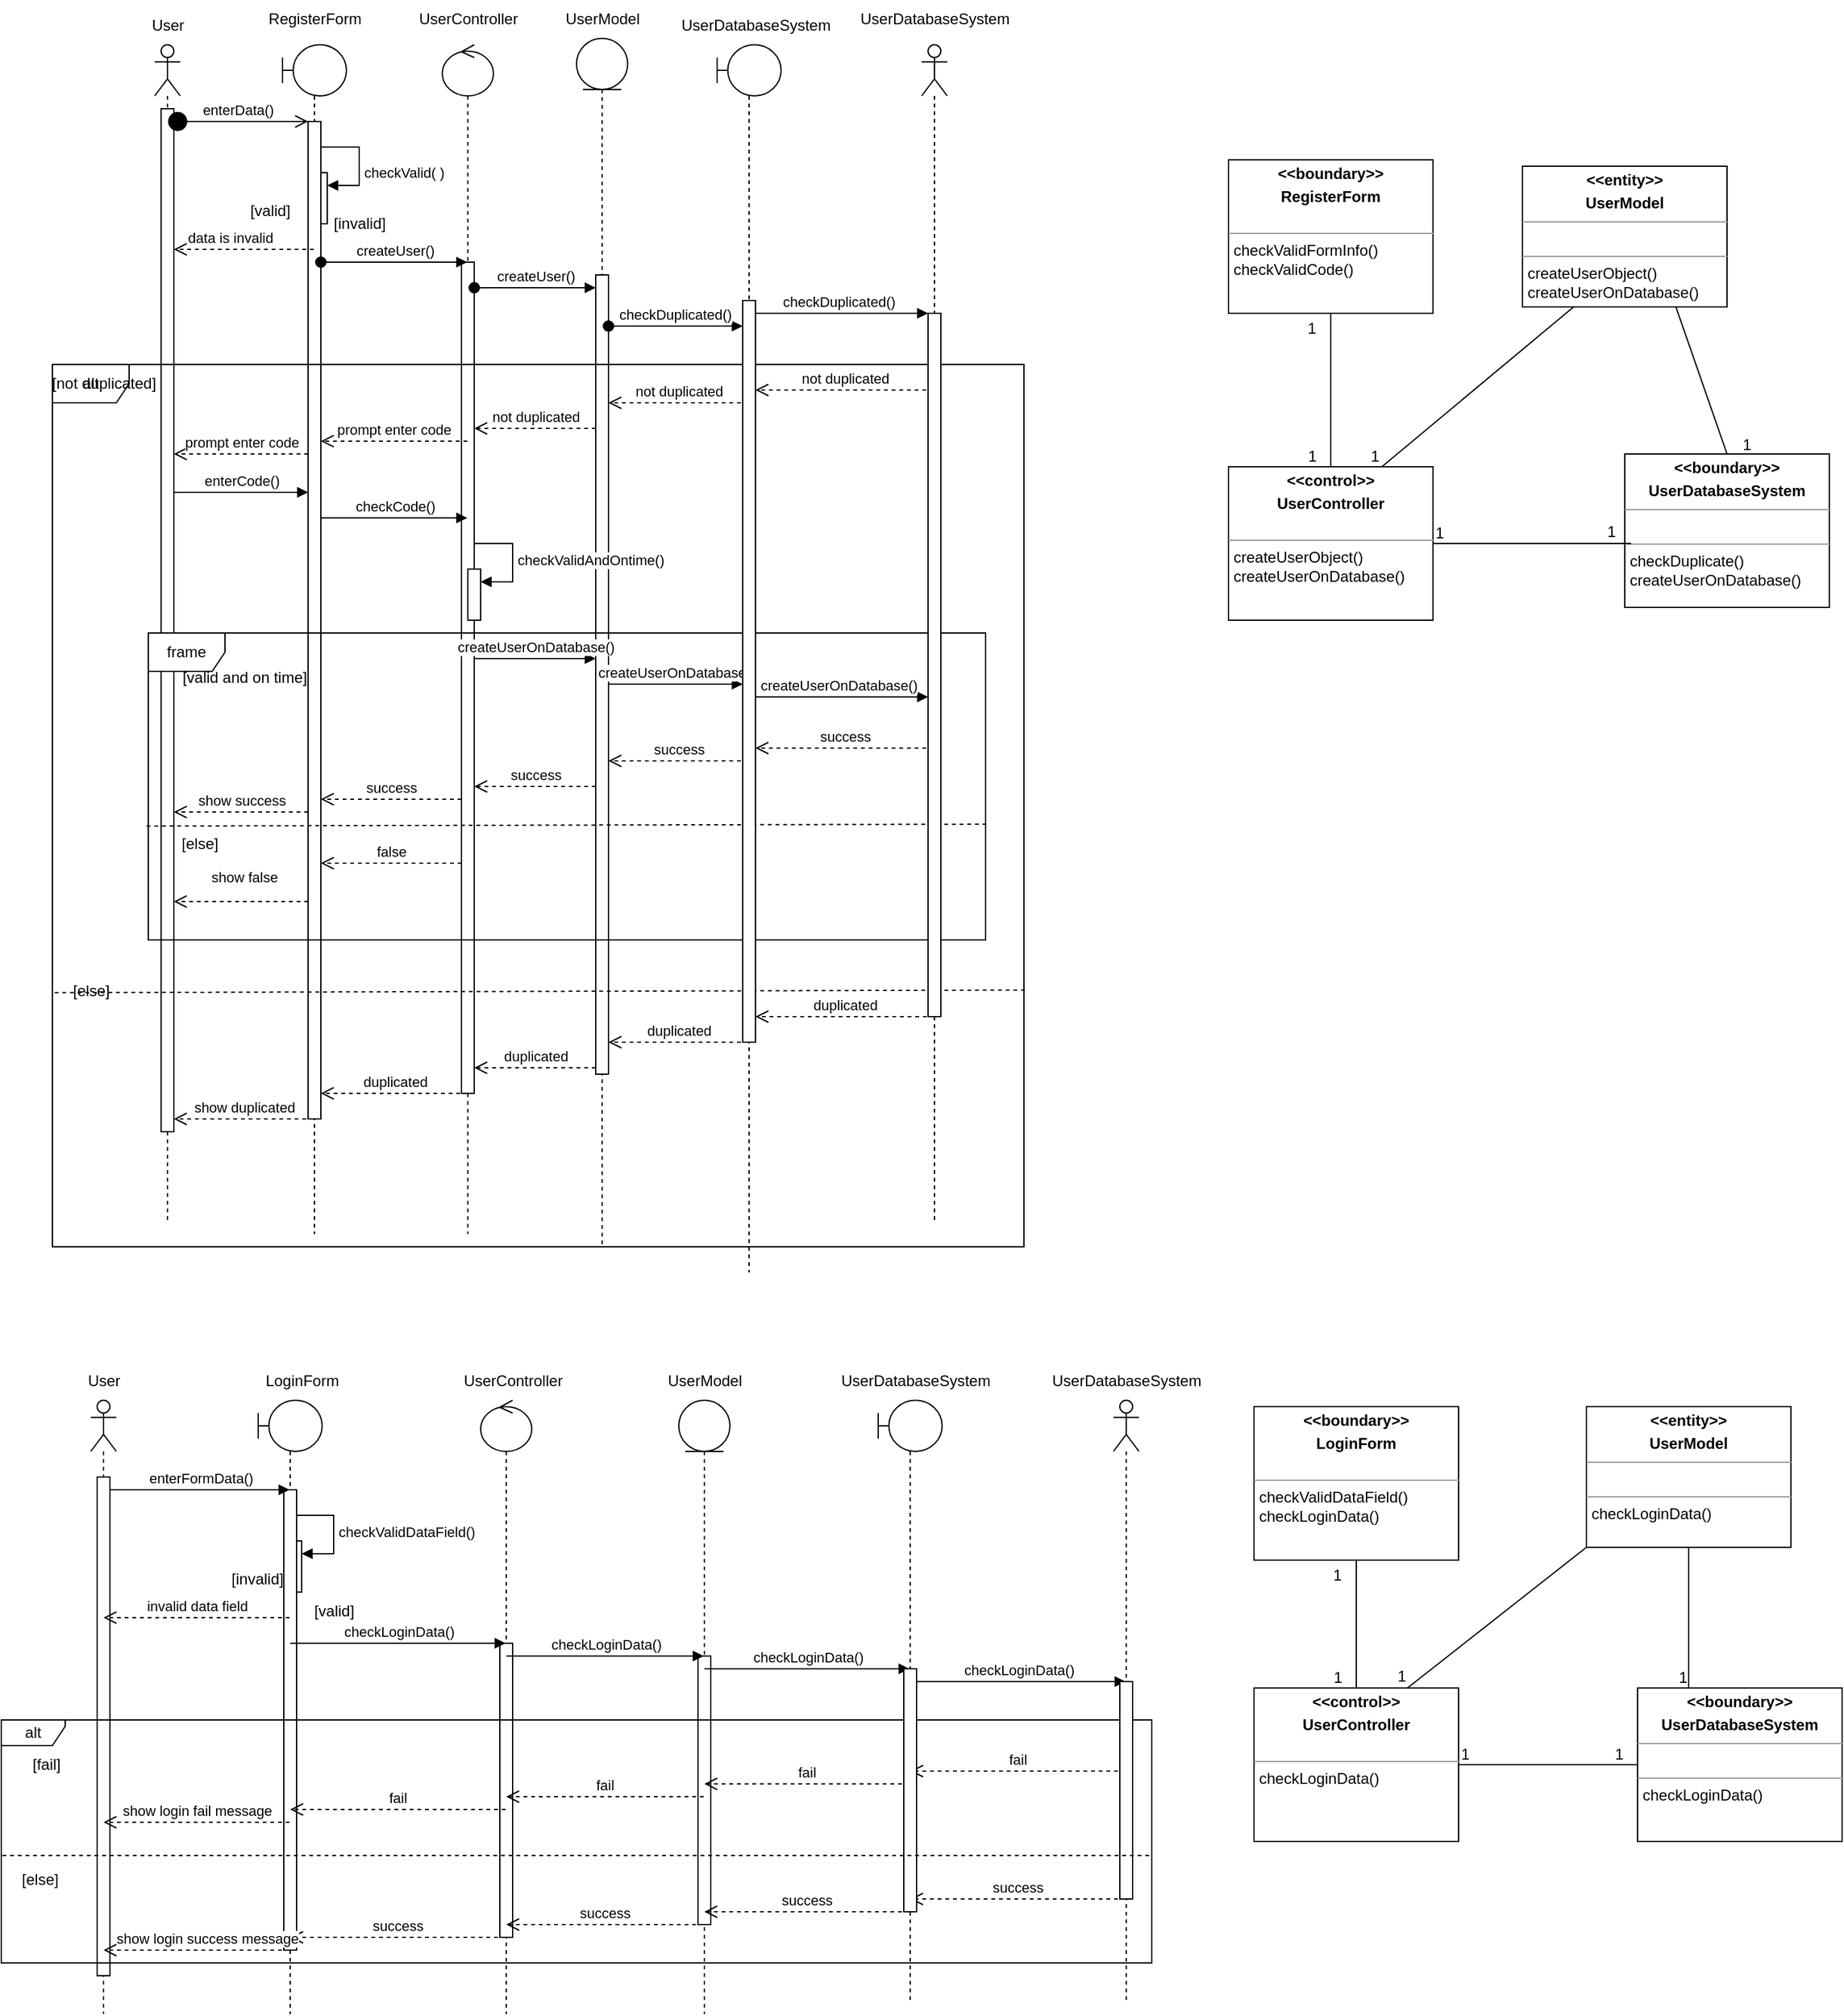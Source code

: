 <mxfile version="21.1.1" type="github">
  <diagram name="Page-1" id="2YBvvXClWsGukQMizWep">
    <mxGraphModel dx="1235" dy="636" grid="1" gridSize="10" guides="1" tooltips="1" connect="1" arrows="1" fold="1" page="1" pageScale="1" pageWidth="850" pageHeight="1100" math="0" shadow="0">
      <root>
        <mxCell id="0" />
        <mxCell id="1" parent="0" />
        <mxCell id="-a56L6tfpd2N05V4drKP-2" value="" style="shape=umlLifeline;perimeter=lifelinePerimeter;whiteSpace=wrap;html=1;container=1;dropTarget=0;collapsible=0;recursiveResize=0;outlineConnect=0;portConstraint=eastwest;newEdgeStyle={&quot;edgeStyle&quot;:&quot;elbowEdgeStyle&quot;,&quot;elbow&quot;:&quot;vertical&quot;,&quot;curved&quot;:0,&quot;rounded&quot;:0};participant=umlBoundary;size=40;direction=east;" vertex="1" parent="1">
          <mxGeometry x="260" y="100" width="50" height="930" as="geometry" />
        </mxCell>
        <mxCell id="-a56L6tfpd2N05V4drKP-20" value="" style="html=1;points=[];perimeter=orthogonalPerimeter;outlineConnect=0;targetShapes=umlLifeline;portConstraint=eastwest;newEdgeStyle={&quot;edgeStyle&quot;:&quot;elbowEdgeStyle&quot;,&quot;elbow&quot;:&quot;vertical&quot;,&quot;curved&quot;:0,&quot;rounded&quot;:0};" vertex="1" parent="-a56L6tfpd2N05V4drKP-2">
          <mxGeometry x="25" y="100" width="10" height="40" as="geometry" />
        </mxCell>
        <mxCell id="-a56L6tfpd2N05V4drKP-21" value="checkValid( )" style="html=1;align=left;spacingLeft=2;endArrow=block;rounded=0;edgeStyle=orthogonalEdgeStyle;curved=0;rounded=0;" edge="1" target="-a56L6tfpd2N05V4drKP-20" parent="-a56L6tfpd2N05V4drKP-2">
          <mxGeometry x="0.177" relative="1" as="geometry">
            <mxPoint x="30" y="80" as="sourcePoint" />
            <Array as="points">
              <mxPoint x="60" y="110" />
            </Array>
            <mxPoint as="offset" />
          </mxGeometry>
        </mxCell>
        <mxCell id="-a56L6tfpd2N05V4drKP-93" value="" style="html=1;points=[];perimeter=orthogonalPerimeter;outlineConnect=0;targetShapes=umlLifeline;portConstraint=eastwest;newEdgeStyle={&quot;edgeStyle&quot;:&quot;elbowEdgeStyle&quot;,&quot;elbow&quot;:&quot;vertical&quot;,&quot;curved&quot;:0,&quot;rounded&quot;:0};" vertex="1" parent="-a56L6tfpd2N05V4drKP-2">
          <mxGeometry x="20" y="60" width="10" height="780" as="geometry" />
        </mxCell>
        <mxCell id="-a56L6tfpd2N05V4drKP-3" value="" style="shape=umlLifeline;perimeter=lifelinePerimeter;whiteSpace=wrap;html=1;container=1;dropTarget=0;collapsible=0;recursiveResize=0;outlineConnect=0;portConstraint=eastwest;newEdgeStyle={&quot;edgeStyle&quot;:&quot;elbowEdgeStyle&quot;,&quot;elbow&quot;:&quot;vertical&quot;,&quot;curved&quot;:0,&quot;rounded&quot;:0};participant=umlControl;" vertex="1" parent="1">
          <mxGeometry x="385" y="100" width="40" height="930" as="geometry" />
        </mxCell>
        <mxCell id="-a56L6tfpd2N05V4drKP-94" value="" style="html=1;points=[];perimeter=orthogonalPerimeter;outlineConnect=0;targetShapes=umlLifeline;portConstraint=eastwest;newEdgeStyle={&quot;edgeStyle&quot;:&quot;elbowEdgeStyle&quot;,&quot;elbow&quot;:&quot;vertical&quot;,&quot;curved&quot;:0,&quot;rounded&quot;:0};" vertex="1" parent="-a56L6tfpd2N05V4drKP-3">
          <mxGeometry x="15" y="170" width="10" height="650" as="geometry" />
        </mxCell>
        <mxCell id="-a56L6tfpd2N05V4drKP-4" value="" style="shape=umlLifeline;perimeter=lifelinePerimeter;whiteSpace=wrap;html=1;container=1;dropTarget=0;collapsible=0;recursiveResize=0;outlineConnect=0;portConstraint=eastwest;newEdgeStyle={&quot;edgeStyle&quot;:&quot;elbowEdgeStyle&quot;,&quot;elbow&quot;:&quot;vertical&quot;,&quot;curved&quot;:0,&quot;rounded&quot;:0};participant=umlEntity;" vertex="1" parent="1">
          <mxGeometry x="490" y="95" width="40" height="945" as="geometry" />
        </mxCell>
        <mxCell id="-a56L6tfpd2N05V4drKP-96" value="" style="html=1;points=[];perimeter=orthogonalPerimeter;outlineConnect=0;targetShapes=umlLifeline;portConstraint=eastwest;newEdgeStyle={&quot;edgeStyle&quot;:&quot;elbowEdgeStyle&quot;,&quot;elbow&quot;:&quot;vertical&quot;,&quot;curved&quot;:0,&quot;rounded&quot;:0};" vertex="1" parent="-a56L6tfpd2N05V4drKP-4">
          <mxGeometry x="15" y="185" width="10" height="625" as="geometry" />
        </mxCell>
        <mxCell id="-a56L6tfpd2N05V4drKP-5" value="" style="shape=umlLifeline;perimeter=lifelinePerimeter;whiteSpace=wrap;html=1;container=1;dropTarget=0;collapsible=0;recursiveResize=0;outlineConnect=0;portConstraint=eastwest;newEdgeStyle={&quot;edgeStyle&quot;:&quot;elbowEdgeStyle&quot;,&quot;elbow&quot;:&quot;vertical&quot;,&quot;curved&quot;:0,&quot;rounded&quot;:0};participant=umlBoundary;" vertex="1" parent="1">
          <mxGeometry x="600" y="100" width="50" height="960" as="geometry" />
        </mxCell>
        <mxCell id="-a56L6tfpd2N05V4drKP-6" value="" style="shape=umlLifeline;perimeter=lifelinePerimeter;whiteSpace=wrap;html=1;container=1;dropTarget=0;collapsible=0;recursiveResize=0;outlineConnect=0;portConstraint=eastwest;newEdgeStyle={&quot;edgeStyle&quot;:&quot;elbowEdgeStyle&quot;,&quot;elbow&quot;:&quot;vertical&quot;,&quot;curved&quot;:0,&quot;rounded&quot;:0};participant=umlActor;" vertex="1" parent="1">
          <mxGeometry x="760" y="100" width="20" height="920" as="geometry" />
        </mxCell>
        <mxCell id="-a56L6tfpd2N05V4drKP-8" value="" style="shape=umlLifeline;perimeter=lifelinePerimeter;whiteSpace=wrap;html=1;container=1;dropTarget=0;collapsible=0;recursiveResize=0;outlineConnect=0;portConstraint=eastwest;newEdgeStyle={&quot;edgeStyle&quot;:&quot;elbowEdgeStyle&quot;,&quot;elbow&quot;:&quot;vertical&quot;,&quot;curved&quot;:0,&quot;rounded&quot;:0};participant=umlActor;" vertex="1" parent="1">
          <mxGeometry x="160" y="100" width="20" height="920" as="geometry" />
        </mxCell>
        <mxCell id="-a56L6tfpd2N05V4drKP-91" value="" style="html=1;points=[];perimeter=orthogonalPerimeter;outlineConnect=0;targetShapes=umlLifeline;portConstraint=eastwest;newEdgeStyle={&quot;edgeStyle&quot;:&quot;elbowEdgeStyle&quot;,&quot;elbow&quot;:&quot;vertical&quot;,&quot;curved&quot;:0,&quot;rounded&quot;:0};" vertex="1" parent="-a56L6tfpd2N05V4drKP-8">
          <mxGeometry x="5" y="50" width="10" height="800" as="geometry" />
        </mxCell>
        <mxCell id="-a56L6tfpd2N05V4drKP-10" value="User" style="text;html=1;align=center;verticalAlign=middle;resizable=0;points=[];autosize=1;strokeColor=none;fillColor=none;" vertex="1" parent="1">
          <mxGeometry x="145" y="70" width="50" height="30" as="geometry" />
        </mxCell>
        <mxCell id="-a56L6tfpd2N05V4drKP-11" value="RegisterForm" style="text;html=1;align=center;verticalAlign=middle;resizable=0;points=[];autosize=1;strokeColor=none;fillColor=none;" vertex="1" parent="1">
          <mxGeometry x="235" y="65" width="100" height="30" as="geometry" />
        </mxCell>
        <mxCell id="-a56L6tfpd2N05V4drKP-12" value="UserController" style="text;html=1;align=center;verticalAlign=middle;resizable=0;points=[];autosize=1;strokeColor=none;fillColor=none;" vertex="1" parent="1">
          <mxGeometry x="355" y="65" width="100" height="30" as="geometry" />
        </mxCell>
        <mxCell id="-a56L6tfpd2N05V4drKP-13" value="UserModel" style="text;html=1;align=center;verticalAlign=middle;resizable=0;points=[];autosize=1;strokeColor=none;fillColor=none;" vertex="1" parent="1">
          <mxGeometry x="470" y="65" width="80" height="30" as="geometry" />
        </mxCell>
        <mxCell id="-a56L6tfpd2N05V4drKP-14" value="UserDatabaseSystem" style="text;html=1;align=center;verticalAlign=middle;resizable=0;points=[];autosize=1;strokeColor=none;fillColor=none;" vertex="1" parent="1">
          <mxGeometry x="560" y="70" width="140" height="30" as="geometry" />
        </mxCell>
        <mxCell id="-a56L6tfpd2N05V4drKP-15" value="UserDatabaseSystem" style="text;html=1;align=center;verticalAlign=middle;resizable=0;points=[];autosize=1;strokeColor=none;fillColor=none;" vertex="1" parent="1">
          <mxGeometry x="700" y="65" width="140" height="30" as="geometry" />
        </mxCell>
        <mxCell id="-a56L6tfpd2N05V4drKP-22" value="data is invalid" style="html=1;verticalAlign=bottom;endArrow=open;dashed=1;endSize=8;edgeStyle=elbowEdgeStyle;elbow=vertical;curved=0;rounded=0;" edge="1" parent="1" source="-a56L6tfpd2N05V4drKP-2" target="-a56L6tfpd2N05V4drKP-91">
          <mxGeometry x="0.196" relative="1" as="geometry">
            <mxPoint x="270" y="260" as="sourcePoint" />
            <mxPoint x="170" y="260" as="targetPoint" />
            <Array as="points">
              <mxPoint x="240" y="260" />
              <mxPoint x="290" y="260" />
            </Array>
            <mxPoint as="offset" />
          </mxGeometry>
        </mxCell>
        <mxCell id="-a56L6tfpd2N05V4drKP-25" value="createUser()" style="html=1;verticalAlign=bottom;startArrow=oval;startFill=1;endArrow=block;startSize=8;edgeStyle=elbowEdgeStyle;elbow=vertical;curved=0;rounded=0;" edge="1" parent="1" target="-a56L6tfpd2N05V4drKP-3">
          <mxGeometry width="60" relative="1" as="geometry">
            <mxPoint x="290" y="270" as="sourcePoint" />
            <mxPoint x="350" y="270" as="targetPoint" />
          </mxGeometry>
        </mxCell>
        <mxCell id="-a56L6tfpd2N05V4drKP-27" value="checkDuplicated()" style="html=1;verticalAlign=bottom;startArrow=oval;startFill=1;endArrow=block;startSize=8;edgeStyle=elbowEdgeStyle;elbow=vertical;curved=0;rounded=0;" edge="1" parent="1" source="-a56L6tfpd2N05V4drKP-96" target="-a56L6tfpd2N05V4drKP-100">
          <mxGeometry x="-0.022" width="60" relative="1" as="geometry">
            <mxPoint x="420" y="290" as="sourcePoint" />
            <mxPoint x="520" y="290" as="targetPoint" />
            <Array as="points">
              <mxPoint x="580" y="320" />
              <mxPoint x="570" y="300" />
            </Array>
            <mxPoint as="offset" />
          </mxGeometry>
        </mxCell>
        <mxCell id="-a56L6tfpd2N05V4drKP-29" value="checkDuplicated()" style="html=1;verticalAlign=bottom;startArrow=oval;startFill=1;endArrow=block;startSize=8;edgeStyle=elbowEdgeStyle;elbow=vertical;curved=0;rounded=0;" edge="1" parent="1" source="-a56L6tfpd2N05V4drKP-5" target="-a56L6tfpd2N05V4drKP-101">
          <mxGeometry width="60" relative="1" as="geometry">
            <mxPoint x="520" y="310" as="sourcePoint" />
            <mxPoint x="635" y="310" as="targetPoint" />
            <Array as="points">
              <mxPoint x="670" y="310" />
            </Array>
          </mxGeometry>
        </mxCell>
        <mxCell id="-a56L6tfpd2N05V4drKP-30" value="alt" style="shape=umlFrame;whiteSpace=wrap;html=1;pointerEvents=0;" vertex="1" parent="1">
          <mxGeometry x="80" y="350" width="760" height="690" as="geometry" />
        </mxCell>
        <mxCell id="-a56L6tfpd2N05V4drKP-33" value="not duplicated" style="html=1;verticalAlign=bottom;endArrow=open;dashed=1;endSize=8;edgeStyle=elbowEdgeStyle;elbow=vertical;curved=0;rounded=0;" edge="1" parent="1" source="-a56L6tfpd2N05V4drKP-6" target="-a56L6tfpd2N05V4drKP-100">
          <mxGeometry relative="1" as="geometry">
            <mxPoint x="760" y="380" as="sourcePoint" />
            <mxPoint x="680" y="380" as="targetPoint" />
            <Array as="points">
              <mxPoint x="670" y="370" />
            </Array>
          </mxGeometry>
        </mxCell>
        <mxCell id="-a56L6tfpd2N05V4drKP-34" value="not duplicated" style="html=1;verticalAlign=bottom;endArrow=open;dashed=1;endSize=8;edgeStyle=elbowEdgeStyle;elbow=vertical;curved=0;rounded=0;" edge="1" parent="1" source="-a56L6tfpd2N05V4drKP-5" target="-a56L6tfpd2N05V4drKP-96">
          <mxGeometry relative="1" as="geometry">
            <mxPoint x="780" y="380" as="sourcePoint" />
            <mxPoint x="635" y="380" as="targetPoint" />
            <Array as="points">
              <mxPoint x="580" y="380" />
            </Array>
          </mxGeometry>
        </mxCell>
        <mxCell id="-a56L6tfpd2N05V4drKP-35" value="not duplicated" style="html=1;verticalAlign=bottom;endArrow=open;dashed=1;endSize=8;edgeStyle=elbowEdgeStyle;elbow=vertical;curved=0;rounded=0;" edge="1" parent="1" source="-a56L6tfpd2N05V4drKP-96" target="-a56L6tfpd2N05V4drKP-94">
          <mxGeometry relative="1" as="geometry">
            <mxPoint x="510" y="390" as="sourcePoint" />
            <mxPoint x="520" y="390" as="targetPoint" />
            <Array as="points">
              <mxPoint x="490" y="400" />
              <mxPoint x="510" y="390" />
            </Array>
          </mxGeometry>
        </mxCell>
        <mxCell id="-a56L6tfpd2N05V4drKP-41" value="prompt enter code" style="html=1;verticalAlign=bottom;endArrow=open;dashed=1;endSize=8;edgeStyle=elbowEdgeStyle;elbow=vertical;curved=0;rounded=0;" edge="1" parent="1" source="-a56L6tfpd2N05V4drKP-3" target="-a56L6tfpd2N05V4drKP-93">
          <mxGeometry relative="1" as="geometry">
            <mxPoint x="520" y="400" as="sourcePoint" />
            <mxPoint x="415" y="400" as="targetPoint" />
            <Array as="points">
              <mxPoint x="360" y="410" />
            </Array>
          </mxGeometry>
        </mxCell>
        <mxCell id="-a56L6tfpd2N05V4drKP-42" value="prompt enter code" style="html=1;verticalAlign=bottom;endArrow=open;dashed=1;endSize=8;edgeStyle=elbowEdgeStyle;elbow=vertical;curved=0;rounded=0;" edge="1" parent="1" source="-a56L6tfpd2N05V4drKP-93" target="-a56L6tfpd2N05V4drKP-91">
          <mxGeometry relative="1" as="geometry">
            <mxPoint x="270" y="420" as="sourcePoint" />
            <mxPoint x="170" y="420" as="targetPoint" />
            <Array as="points">
              <mxPoint x="230" y="420" />
              <mxPoint x="250" y="410" />
            </Array>
          </mxGeometry>
        </mxCell>
        <mxCell id="-a56L6tfpd2N05V4drKP-43" value="enterCode()" style="html=1;verticalAlign=bottom;endArrow=block;edgeStyle=elbowEdgeStyle;elbow=vertical;curved=0;rounded=0;" edge="1" parent="1" source="-a56L6tfpd2N05V4drKP-91" target="-a56L6tfpd2N05V4drKP-93">
          <mxGeometry width="80" relative="1" as="geometry">
            <mxPoint x="170" y="450" as="sourcePoint" />
            <mxPoint x="250" y="450" as="targetPoint" />
            <Array as="points">
              <mxPoint x="180" y="450" />
            </Array>
          </mxGeometry>
        </mxCell>
        <mxCell id="-a56L6tfpd2N05V4drKP-44" value="checkCode()" style="html=1;verticalAlign=bottom;endArrow=block;edgeStyle=elbowEdgeStyle;elbow=vertical;curved=0;rounded=0;" edge="1" parent="1" source="-a56L6tfpd2N05V4drKP-93" target="-a56L6tfpd2N05V4drKP-3">
          <mxGeometry width="80" relative="1" as="geometry">
            <mxPoint x="180" y="460" as="sourcePoint" />
            <mxPoint x="295" y="460" as="targetPoint" />
            <Array as="points">
              <mxPoint x="330" y="470" />
              <mxPoint x="290" y="470" />
              <mxPoint x="290" y="460" />
            </Array>
          </mxGeometry>
        </mxCell>
        <mxCell id="-a56L6tfpd2N05V4drKP-45" value="" style="html=1;points=[];perimeter=orthogonalPerimeter;outlineConnect=0;targetShapes=umlLifeline;portConstraint=eastwest;newEdgeStyle={&quot;edgeStyle&quot;:&quot;elbowEdgeStyle&quot;,&quot;elbow&quot;:&quot;vertical&quot;,&quot;curved&quot;:0,&quot;rounded&quot;:0};" vertex="1" parent="1">
          <mxGeometry x="405" y="510" width="10" height="40" as="geometry" />
        </mxCell>
        <mxCell id="-a56L6tfpd2N05V4drKP-46" value="checkValidAndOntime()" style="html=1;align=left;spacingLeft=2;endArrow=block;rounded=0;edgeStyle=orthogonalEdgeStyle;curved=0;rounded=0;" edge="1" target="-a56L6tfpd2N05V4drKP-45" parent="1">
          <mxGeometry relative="1" as="geometry">
            <mxPoint x="410" y="490" as="sourcePoint" />
            <Array as="points">
              <mxPoint x="440" y="520" />
            </Array>
          </mxGeometry>
        </mxCell>
        <mxCell id="-a56L6tfpd2N05V4drKP-51" value="createUserOnDatabase()" style="html=1;verticalAlign=bottom;endArrow=block;edgeStyle=elbowEdgeStyle;elbow=vertical;curved=0;rounded=0;" edge="1" parent="1" target="-a56L6tfpd2N05V4drKP-96">
          <mxGeometry width="80" relative="1" as="geometry">
            <mxPoint x="410" y="580" as="sourcePoint" />
            <mxPoint x="490" y="580" as="targetPoint" />
          </mxGeometry>
        </mxCell>
        <mxCell id="-a56L6tfpd2N05V4drKP-53" value="createUserOnDatabase()" style="html=1;verticalAlign=bottom;endArrow=block;edgeStyle=elbowEdgeStyle;elbow=vertical;curved=0;rounded=0;" edge="1" parent="1" source="-a56L6tfpd2N05V4drKP-96" target="-a56L6tfpd2N05V4drKP-100">
          <mxGeometry x="-0.001" width="80" relative="1" as="geometry">
            <mxPoint x="420" y="590" as="sourcePoint" />
            <mxPoint x="520" y="590" as="targetPoint" />
            <Array as="points">
              <mxPoint x="560" y="600" />
              <mxPoint x="520" y="590" />
            </Array>
            <mxPoint as="offset" />
          </mxGeometry>
        </mxCell>
        <mxCell id="-a56L6tfpd2N05V4drKP-54" value="" style="html=1;verticalAlign=bottom;endArrow=block;edgeStyle=elbowEdgeStyle;elbow=vertical;curved=0;rounded=0;" edge="1" parent="1" source="-a56L6tfpd2N05V4drKP-5" target="-a56L6tfpd2N05V4drKP-30">
          <mxGeometry width="80" relative="1" as="geometry">
            <mxPoint x="520" y="610" as="sourcePoint" />
            <mxPoint x="635" y="610" as="targetPoint" />
            <Array as="points">
              <mxPoint x="570" y="610" />
              <mxPoint x="530" y="600" />
            </Array>
          </mxGeometry>
        </mxCell>
        <mxCell id="-a56L6tfpd2N05V4drKP-55" value="createUserOnDatabase()" style="html=1;verticalAlign=bottom;endArrow=block;edgeStyle=elbowEdgeStyle;elbow=vertical;curved=0;rounded=0;" edge="1" parent="1" source="-a56L6tfpd2N05V4drKP-5" target="-a56L6tfpd2N05V4drKP-101">
          <mxGeometry x="-0.001" width="80" relative="1" as="geometry">
            <mxPoint x="630" y="610" as="sourcePoint" />
            <mxPoint x="635" y="610" as="targetPoint" />
            <Array as="points">
              <mxPoint x="700" y="610" />
              <mxPoint x="530" y="600" />
            </Array>
            <mxPoint as="offset" />
          </mxGeometry>
        </mxCell>
        <mxCell id="-a56L6tfpd2N05V4drKP-56" value="success" style="html=1;verticalAlign=bottom;endArrow=open;dashed=1;endSize=8;edgeStyle=elbowEdgeStyle;elbow=vertical;curved=0;rounded=0;" edge="1" parent="1" source="-a56L6tfpd2N05V4drKP-6" target="-a56L6tfpd2N05V4drKP-100">
          <mxGeometry relative="1" as="geometry">
            <mxPoint x="730" y="650" as="sourcePoint" />
            <mxPoint x="650" y="650" as="targetPoint" />
            <Array as="points">
              <mxPoint x="670" y="650" />
            </Array>
          </mxGeometry>
        </mxCell>
        <mxCell id="-a56L6tfpd2N05V4drKP-57" value="success" style="html=1;verticalAlign=bottom;endArrow=open;dashed=1;endSize=8;edgeStyle=elbowEdgeStyle;elbow=vertical;curved=0;rounded=0;" edge="1" parent="1" source="-a56L6tfpd2N05V4drKP-5" target="-a56L6tfpd2N05V4drKP-96">
          <mxGeometry relative="1" as="geometry">
            <mxPoint x="780" y="660" as="sourcePoint" />
            <mxPoint x="635" y="660" as="targetPoint" />
            <Array as="points">
              <mxPoint x="580" y="660" />
            </Array>
          </mxGeometry>
        </mxCell>
        <mxCell id="-a56L6tfpd2N05V4drKP-58" value="success" style="html=1;verticalAlign=bottom;endArrow=open;dashed=1;endSize=8;edgeStyle=elbowEdgeStyle;elbow=vertical;curved=0;rounded=0;" edge="1" parent="1" source="-a56L6tfpd2N05V4drKP-96" target="-a56L6tfpd2N05V4drKP-94">
          <mxGeometry relative="1" as="geometry">
            <mxPoint x="635" y="670" as="sourcePoint" />
            <mxPoint x="520" y="670" as="targetPoint" />
            <Array as="points">
              <mxPoint x="460" y="680" />
              <mxPoint x="510" y="690" />
            </Array>
          </mxGeometry>
        </mxCell>
        <mxCell id="-a56L6tfpd2N05V4drKP-59" value="success" style="html=1;verticalAlign=bottom;endArrow=open;dashed=1;endSize=8;edgeStyle=elbowEdgeStyle;elbow=vertical;curved=0;rounded=0;" edge="1" parent="1" source="-a56L6tfpd2N05V4drKP-94" target="-a56L6tfpd2N05V4drKP-93">
          <mxGeometry relative="1" as="geometry">
            <mxPoint x="520" y="690" as="sourcePoint" />
            <mxPoint x="415" y="690" as="targetPoint" />
            <Array as="points">
              <mxPoint x="360" y="690" />
              <mxPoint x="520" y="700" />
            </Array>
          </mxGeometry>
        </mxCell>
        <mxCell id="-a56L6tfpd2N05V4drKP-60" value="show success" style="html=1;verticalAlign=bottom;endArrow=open;dashed=1;endSize=8;edgeStyle=elbowEdgeStyle;elbow=vertical;curved=0;rounded=0;" edge="1" parent="1" source="-a56L6tfpd2N05V4drKP-93" target="-a56L6tfpd2N05V4drKP-91">
          <mxGeometry x="-0.001" relative="1" as="geometry">
            <mxPoint x="415" y="700" as="sourcePoint" />
            <mxPoint x="295" y="700" as="targetPoint" />
            <Array as="points">
              <mxPoint x="250" y="700" />
              <mxPoint x="530" y="710" />
            </Array>
            <mxPoint as="offset" />
          </mxGeometry>
        </mxCell>
        <mxCell id="-a56L6tfpd2N05V4drKP-61" value="frame" style="shape=umlFrame;whiteSpace=wrap;html=1;pointerEvents=0;" vertex="1" parent="1">
          <mxGeometry x="155" y="560" width="655" height="240" as="geometry" />
        </mxCell>
        <mxCell id="-a56L6tfpd2N05V4drKP-65" value="false" style="html=1;verticalAlign=bottom;endArrow=open;dashed=1;endSize=8;edgeStyle=elbowEdgeStyle;elbow=vertical;curved=0;rounded=0;" edge="1" parent="1" source="-a56L6tfpd2N05V4drKP-94" target="-a56L6tfpd2N05V4drKP-93">
          <mxGeometry relative="1" as="geometry">
            <mxPoint x="405" y="750" as="sourcePoint" />
            <mxPoint x="325" y="750" as="targetPoint" />
            <Array as="points">
              <mxPoint x="360" y="740" />
              <mxPoint x="405" y="750" />
            </Array>
          </mxGeometry>
        </mxCell>
        <mxCell id="-a56L6tfpd2N05V4drKP-67" value="show false" style="html=1;verticalAlign=bottom;endArrow=open;dashed=1;endSize=8;edgeStyle=elbowEdgeStyle;elbow=vertical;curved=0;rounded=0;" edge="1" parent="1" source="-a56L6tfpd2N05V4drKP-93" target="-a56L6tfpd2N05V4drKP-91">
          <mxGeometry x="-0.051" y="-10" relative="1" as="geometry">
            <mxPoint x="280" y="770" as="sourcePoint" />
            <mxPoint x="200" y="770" as="targetPoint" />
            <Array as="points">
              <mxPoint x="230" y="770" />
            </Array>
            <mxPoint as="offset" />
          </mxGeometry>
        </mxCell>
        <mxCell id="-a56L6tfpd2N05V4drKP-68" value="[valid and on time]" style="text;html=1;align=center;verticalAlign=middle;resizable=0;points=[];autosize=1;strokeColor=none;fillColor=none;" vertex="1" parent="1">
          <mxGeometry x="170" y="580" width="120" height="30" as="geometry" />
        </mxCell>
        <mxCell id="-a56L6tfpd2N05V4drKP-69" value="[else]" style="text;html=1;align=center;verticalAlign=middle;resizable=0;points=[];autosize=1;strokeColor=none;fillColor=none;" vertex="1" parent="1">
          <mxGeometry x="170" y="710" width="50" height="30" as="geometry" />
        </mxCell>
        <mxCell id="-a56L6tfpd2N05V4drKP-71" value="" style="endArrow=none;dashed=1;html=1;rounded=0;exitX=-0.002;exitY=0.629;exitDx=0;exitDy=0;exitPerimeter=0;entryX=1.004;entryY=0.623;entryDx=0;entryDy=0;entryPerimeter=0;" edge="1" parent="1" source="-a56L6tfpd2N05V4drKP-61" target="-a56L6tfpd2N05V4drKP-61">
          <mxGeometry width="50" height="50" relative="1" as="geometry">
            <mxPoint x="460" y="750" as="sourcePoint" />
            <mxPoint x="510" y="700" as="targetPoint" />
          </mxGeometry>
        </mxCell>
        <mxCell id="-a56L6tfpd2N05V4drKP-72" value="[not duplicated]" style="text;html=1;align=center;verticalAlign=middle;resizable=0;points=[];autosize=1;strokeColor=none;fillColor=none;" vertex="1" parent="1">
          <mxGeometry x="70" y="350" width="100" height="30" as="geometry" />
        </mxCell>
        <mxCell id="-a56L6tfpd2N05V4drKP-74" value="duplicated" style="html=1;verticalAlign=bottom;endArrow=open;dashed=1;endSize=8;edgeStyle=elbowEdgeStyle;elbow=vertical;curved=0;rounded=0;" edge="1" parent="1" target="-a56L6tfpd2N05V4drKP-100">
          <mxGeometry relative="1" as="geometry">
            <mxPoint x="770" y="860" as="sourcePoint" />
            <mxPoint x="690" y="860" as="targetPoint" />
          </mxGeometry>
        </mxCell>
        <mxCell id="-a56L6tfpd2N05V4drKP-75" value="duplicated" style="html=1;verticalAlign=bottom;endArrow=open;dashed=1;endSize=8;edgeStyle=elbowEdgeStyle;elbow=vertical;curved=0;rounded=0;" edge="1" parent="1" source="-a56L6tfpd2N05V4drKP-5" target="-a56L6tfpd2N05V4drKP-96">
          <mxGeometry relative="1" as="geometry">
            <mxPoint x="780" y="870" as="sourcePoint" />
            <mxPoint x="635" y="870" as="targetPoint" />
            <Array as="points">
              <mxPoint x="590" y="880" />
            </Array>
          </mxGeometry>
        </mxCell>
        <mxCell id="-a56L6tfpd2N05V4drKP-76" value="duplicated" style="html=1;verticalAlign=bottom;endArrow=open;dashed=1;endSize=8;edgeStyle=elbowEdgeStyle;elbow=vertical;curved=0;rounded=0;" edge="1" parent="1" source="-a56L6tfpd2N05V4drKP-96" target="-a56L6tfpd2N05V4drKP-94">
          <mxGeometry relative="1" as="geometry">
            <mxPoint x="515" y="900" as="sourcePoint" />
            <mxPoint x="400" y="900" as="targetPoint" />
            <Array as="points">
              <mxPoint x="480" y="900" />
            </Array>
          </mxGeometry>
        </mxCell>
        <mxCell id="-a56L6tfpd2N05V4drKP-77" value="duplicated" style="html=1;verticalAlign=bottom;endArrow=open;dashed=1;endSize=8;edgeStyle=elbowEdgeStyle;elbow=vertical;curved=0;rounded=0;" edge="1" parent="1" target="-a56L6tfpd2N05V4drKP-93">
          <mxGeometry relative="1" as="geometry">
            <mxPoint x="405" y="920" as="sourcePoint" />
            <mxPoint x="300" y="920" as="targetPoint" />
            <Array as="points">
              <mxPoint x="375" y="920" />
            </Array>
          </mxGeometry>
        </mxCell>
        <mxCell id="-a56L6tfpd2N05V4drKP-78" value="show duplicated" style="html=1;verticalAlign=bottom;endArrow=open;dashed=1;endSize=8;edgeStyle=elbowEdgeStyle;elbow=vertical;curved=0;rounded=0;" edge="1" parent="1" source="-a56L6tfpd2N05V4drKP-2" target="-a56L6tfpd2N05V4drKP-91">
          <mxGeometry relative="1" as="geometry">
            <mxPoint x="290" y="940" as="sourcePoint" />
            <mxPoint x="170" y="940" as="targetPoint" />
            <Array as="points">
              <mxPoint x="240" y="940" />
              <mxPoint x="220" y="930" />
              <mxPoint x="260" y="940" />
            </Array>
          </mxGeometry>
        </mxCell>
        <mxCell id="-a56L6tfpd2N05V4drKP-79" value="" style="endArrow=none;dashed=1;html=1;rounded=0;exitX=1.001;exitY=0.709;exitDx=0;exitDy=0;exitPerimeter=0;entryX=0.001;entryY=0.712;entryDx=0;entryDy=0;entryPerimeter=0;" edge="1" parent="1" source="-a56L6tfpd2N05V4drKP-30" target="-a56L6tfpd2N05V4drKP-30">
          <mxGeometry width="50" height="50" relative="1" as="geometry">
            <mxPoint x="340" y="870" as="sourcePoint" />
            <mxPoint x="390" y="820" as="targetPoint" />
          </mxGeometry>
        </mxCell>
        <mxCell id="-a56L6tfpd2N05V4drKP-80" value="[else]" style="text;html=1;align=center;verticalAlign=middle;resizable=0;points=[];autosize=1;strokeColor=none;fillColor=none;" vertex="1" parent="1">
          <mxGeometry x="85" y="825" width="50" height="30" as="geometry" />
        </mxCell>
        <mxCell id="-a56L6tfpd2N05V4drKP-82" value="&lt;p style=&quot;margin:0px;margin-top:4px;text-align:center;&quot;&gt;&lt;b&gt;&amp;lt;&amp;lt;boundary&amp;gt;&amp;gt;&lt;/b&gt;&lt;/p&gt;&lt;p style=&quot;margin:0px;margin-top:4px;text-align:center;&quot;&gt;&lt;b&gt;RegisterForm&lt;/b&gt;&lt;/p&gt;&lt;p style=&quot;margin:0px;margin-left:4px;&quot;&gt;&lt;br&gt;&lt;/p&gt;&lt;hr size=&quot;1&quot;&gt;&lt;p style=&quot;margin:0px;margin-left:4px;&quot;&gt;checkValidFormInfo()&lt;/p&gt;&lt;p style=&quot;margin:0px;margin-left:4px;&quot;&gt;checkValidCode()&lt;/p&gt;" style="verticalAlign=top;align=left;overflow=fill;fontSize=12;fontFamily=Helvetica;html=1;whiteSpace=wrap;" vertex="1" parent="1">
          <mxGeometry x="1000" y="190" width="160" height="120" as="geometry" />
        </mxCell>
        <mxCell id="-a56L6tfpd2N05V4drKP-87" value="&lt;p style=&quot;margin:0px;margin-top:4px;text-align:center;&quot;&gt;&lt;b&gt;&amp;lt;&amp;lt;entity&amp;gt;&amp;gt;&lt;/b&gt;&lt;/p&gt;&lt;p style=&quot;margin:0px;margin-top:4px;text-align:center;&quot;&gt;&lt;b&gt;UserModel&lt;/b&gt;&lt;/p&gt;&lt;hr size=&quot;1&quot;&gt;&lt;p style=&quot;margin:0px;margin-left:4px;&quot;&gt;&lt;br&gt;&lt;/p&gt;&lt;hr size=&quot;1&quot;&gt;&lt;p style=&quot;margin:0px;margin-left:4px;&quot;&gt;createUserObject()&lt;/p&gt;&lt;p style=&quot;margin:0px;margin-left:4px;&quot;&gt;createUserOnDatabase()&lt;/p&gt;&lt;p style=&quot;margin:0px;margin-left:4px;&quot;&gt;&lt;br&gt;&lt;/p&gt;" style="verticalAlign=top;align=left;overflow=fill;fontSize=12;fontFamily=Helvetica;html=1;whiteSpace=wrap;" vertex="1" parent="1">
          <mxGeometry x="1230" y="195" width="160" height="110" as="geometry" />
        </mxCell>
        <mxCell id="-a56L6tfpd2N05V4drKP-90" value="&lt;p style=&quot;margin:0px;margin-top:4px;text-align:center;&quot;&gt;&lt;b&gt;&amp;lt;&amp;lt;boundary&amp;gt;&amp;gt;&lt;/b&gt;&lt;/p&gt;&lt;p style=&quot;margin:0px;margin-top:4px;text-align:center;&quot;&gt;&lt;b&gt;UserDatabaseSystem&lt;/b&gt;&lt;/p&gt;&lt;hr size=&quot;1&quot;&gt;&lt;p style=&quot;margin:0px;margin-left:4px;&quot;&gt;&lt;br&gt;&lt;/p&gt;&lt;hr size=&quot;1&quot;&gt;&lt;p style=&quot;margin:0px;margin-left:4px;&quot;&gt;checkDuplicate()&lt;/p&gt;&lt;p style=&quot;margin:0px;margin-left:4px;&quot;&gt;createUserOnDatabase()&lt;/p&gt;" style="verticalAlign=top;align=left;overflow=fill;fontSize=12;fontFamily=Helvetica;html=1;whiteSpace=wrap;" vertex="1" parent="1">
          <mxGeometry x="1310" y="420" width="160" height="120" as="geometry" />
        </mxCell>
        <mxCell id="-a56L6tfpd2N05V4drKP-100" value="" style="html=1;points=[];perimeter=orthogonalPerimeter;outlineConnect=0;targetShapes=umlLifeline;portConstraint=eastwest;newEdgeStyle={&quot;edgeStyle&quot;:&quot;elbowEdgeStyle&quot;,&quot;elbow&quot;:&quot;vertical&quot;,&quot;curved&quot;:0,&quot;rounded&quot;:0};" vertex="1" parent="1">
          <mxGeometry x="620" y="300" width="10" height="580" as="geometry" />
        </mxCell>
        <mxCell id="-a56L6tfpd2N05V4drKP-101" value="" style="html=1;points=[];perimeter=orthogonalPerimeter;outlineConnect=0;targetShapes=umlLifeline;portConstraint=eastwest;newEdgeStyle={&quot;edgeStyle&quot;:&quot;elbowEdgeStyle&quot;,&quot;elbow&quot;:&quot;vertical&quot;,&quot;curved&quot;:0,&quot;rounded&quot;:0};" vertex="1" parent="1">
          <mxGeometry x="765" y="310" width="10" height="550" as="geometry" />
        </mxCell>
        <mxCell id="-a56L6tfpd2N05V4drKP-103" value="&lt;p style=&quot;margin:0px;margin-top:4px;text-align:center;&quot;&gt;&lt;b&gt;&amp;lt;&amp;lt;control&amp;gt;&amp;gt;&lt;/b&gt;&lt;/p&gt;&lt;p style=&quot;margin:0px;margin-top:4px;text-align:center;&quot;&gt;&lt;b&gt;UserController&lt;/b&gt;&lt;/p&gt;&lt;p style=&quot;margin:0px;margin-left:4px;&quot;&gt;&lt;br&gt;&lt;/p&gt;&lt;hr size=&quot;1&quot;&gt;&lt;p style=&quot;margin:0px;margin-left:4px;&quot;&gt;createUserObject()&lt;/p&gt;&lt;p style=&quot;margin:0px;margin-left:4px;&quot;&gt;createUserOnDatabase()&lt;/p&gt;" style="verticalAlign=top;align=left;overflow=fill;fontSize=12;fontFamily=Helvetica;html=1;whiteSpace=wrap;" vertex="1" parent="1">
          <mxGeometry x="1000" y="430" width="160" height="120" as="geometry" />
        </mxCell>
        <mxCell id="-a56L6tfpd2N05V4drKP-105" value="createUser()" style="html=1;verticalAlign=bottom;startArrow=oval;startFill=1;endArrow=block;startSize=8;edgeStyle=elbowEdgeStyle;elbow=vertical;curved=0;rounded=0;" edge="1" parent="1" target="-a56L6tfpd2N05V4drKP-96">
          <mxGeometry width="60" relative="1" as="geometry">
            <mxPoint x="410" y="290" as="sourcePoint" />
            <mxPoint x="415" y="280" as="targetPoint" />
            <Array as="points">
              <mxPoint x="410" y="290" />
            </Array>
          </mxGeometry>
        </mxCell>
        <mxCell id="-a56L6tfpd2N05V4drKP-107" value="" style="shape=umlLifeline;perimeter=lifelinePerimeter;whiteSpace=wrap;html=1;container=1;dropTarget=0;collapsible=0;recursiveResize=0;outlineConnect=0;portConstraint=eastwest;newEdgeStyle={&quot;edgeStyle&quot;:&quot;elbowEdgeStyle&quot;,&quot;elbow&quot;:&quot;vertical&quot;,&quot;curved&quot;:0,&quot;rounded&quot;:0};participant=umlActor;" vertex="1" parent="1">
          <mxGeometry x="110" y="1160" width="20" height="480" as="geometry" />
        </mxCell>
        <mxCell id="-a56L6tfpd2N05V4drKP-148" value="" style="html=1;points=[];perimeter=orthogonalPerimeter;outlineConnect=0;targetShapes=umlLifeline;portConstraint=eastwest;newEdgeStyle={&quot;edgeStyle&quot;:&quot;elbowEdgeStyle&quot;,&quot;elbow&quot;:&quot;vertical&quot;,&quot;curved&quot;:0,&quot;rounded&quot;:0};" vertex="1" parent="-a56L6tfpd2N05V4drKP-107">
          <mxGeometry x="5" y="60" width="10" height="390" as="geometry" />
        </mxCell>
        <mxCell id="-a56L6tfpd2N05V4drKP-108" value="" style="shape=umlLifeline;perimeter=lifelinePerimeter;whiteSpace=wrap;html=1;container=1;dropTarget=0;collapsible=0;recursiveResize=0;outlineConnect=0;portConstraint=eastwest;newEdgeStyle={&quot;edgeStyle&quot;:&quot;elbowEdgeStyle&quot;,&quot;elbow&quot;:&quot;vertical&quot;,&quot;curved&quot;:0,&quot;rounded&quot;:0};participant=umlBoundary;" vertex="1" parent="1">
          <mxGeometry x="241" y="1160" width="50" height="480" as="geometry" />
        </mxCell>
        <mxCell id="-a56L6tfpd2N05V4drKP-123" value="" style="html=1;points=[];perimeter=orthogonalPerimeter;outlineConnect=0;targetShapes=umlLifeline;portConstraint=eastwest;newEdgeStyle={&quot;edgeStyle&quot;:&quot;elbowEdgeStyle&quot;,&quot;elbow&quot;:&quot;vertical&quot;,&quot;curved&quot;:0,&quot;rounded&quot;:0};" vertex="1" parent="-a56L6tfpd2N05V4drKP-108">
          <mxGeometry x="24" y="110" width="10" height="40" as="geometry" />
        </mxCell>
        <mxCell id="-a56L6tfpd2N05V4drKP-124" value="checkValidDataField()" style="html=1;align=left;spacingLeft=2;endArrow=block;rounded=0;edgeStyle=orthogonalEdgeStyle;curved=0;rounded=0;" edge="1" target="-a56L6tfpd2N05V4drKP-123" parent="-a56L6tfpd2N05V4drKP-108">
          <mxGeometry relative="1" as="geometry">
            <mxPoint x="29" y="90" as="sourcePoint" />
            <Array as="points">
              <mxPoint x="59" y="120" />
            </Array>
          </mxGeometry>
        </mxCell>
        <mxCell id="-a56L6tfpd2N05V4drKP-149" value="" style="html=1;points=[];perimeter=orthogonalPerimeter;outlineConnect=0;targetShapes=umlLifeline;portConstraint=eastwest;newEdgeStyle={&quot;edgeStyle&quot;:&quot;elbowEdgeStyle&quot;,&quot;elbow&quot;:&quot;vertical&quot;,&quot;curved&quot;:0,&quot;rounded&quot;:0};" vertex="1" parent="-a56L6tfpd2N05V4drKP-108">
          <mxGeometry x="20" y="70" width="10" height="360" as="geometry" />
        </mxCell>
        <mxCell id="-a56L6tfpd2N05V4drKP-109" value="" style="shape=umlLifeline;perimeter=lifelinePerimeter;whiteSpace=wrap;html=1;container=1;dropTarget=0;collapsible=0;recursiveResize=0;outlineConnect=0;portConstraint=eastwest;newEdgeStyle={&quot;edgeStyle&quot;:&quot;elbowEdgeStyle&quot;,&quot;elbow&quot;:&quot;vertical&quot;,&quot;curved&quot;:0,&quot;rounded&quot;:0};participant=umlControl;" vertex="1" parent="1">
          <mxGeometry x="415" y="1160" width="40" height="480" as="geometry" />
        </mxCell>
        <mxCell id="-a56L6tfpd2N05V4drKP-150" value="" style="html=1;points=[];perimeter=orthogonalPerimeter;outlineConnect=0;targetShapes=umlLifeline;portConstraint=eastwest;newEdgeStyle={&quot;edgeStyle&quot;:&quot;elbowEdgeStyle&quot;,&quot;elbow&quot;:&quot;vertical&quot;,&quot;curved&quot;:0,&quot;rounded&quot;:0};" vertex="1" parent="-a56L6tfpd2N05V4drKP-109">
          <mxGeometry x="15" y="190" width="10" height="230" as="geometry" />
        </mxCell>
        <mxCell id="-a56L6tfpd2N05V4drKP-110" value="" style="shape=umlLifeline;perimeter=lifelinePerimeter;whiteSpace=wrap;html=1;container=1;dropTarget=0;collapsible=0;recursiveResize=0;outlineConnect=0;portConstraint=eastwest;newEdgeStyle={&quot;edgeStyle&quot;:&quot;elbowEdgeStyle&quot;,&quot;elbow&quot;:&quot;vertical&quot;,&quot;curved&quot;:0,&quot;rounded&quot;:0};participant=umlEntity;" vertex="1" parent="1">
          <mxGeometry x="570" y="1160" width="40" height="480" as="geometry" />
        </mxCell>
        <mxCell id="-a56L6tfpd2N05V4drKP-151" value="" style="html=1;points=[];perimeter=orthogonalPerimeter;outlineConnect=0;targetShapes=umlLifeline;portConstraint=eastwest;newEdgeStyle={&quot;edgeStyle&quot;:&quot;elbowEdgeStyle&quot;,&quot;elbow&quot;:&quot;vertical&quot;,&quot;curved&quot;:0,&quot;rounded&quot;:0};" vertex="1" parent="-a56L6tfpd2N05V4drKP-110">
          <mxGeometry x="15" y="200" width="10" height="210" as="geometry" />
        </mxCell>
        <mxCell id="-a56L6tfpd2N05V4drKP-111" value="" style="shape=umlLifeline;perimeter=lifelinePerimeter;whiteSpace=wrap;html=1;container=1;dropTarget=0;collapsible=0;recursiveResize=0;outlineConnect=0;portConstraint=eastwest;newEdgeStyle={&quot;edgeStyle&quot;:&quot;elbowEdgeStyle&quot;,&quot;elbow&quot;:&quot;vertical&quot;,&quot;curved&quot;:0,&quot;rounded&quot;:0};participant=umlBoundary;" vertex="1" parent="1">
          <mxGeometry x="726" y="1160" width="50" height="470" as="geometry" />
        </mxCell>
        <mxCell id="-a56L6tfpd2N05V4drKP-112" value="" style="shape=umlLifeline;perimeter=lifelinePerimeter;whiteSpace=wrap;html=1;container=1;dropTarget=0;collapsible=0;recursiveResize=0;outlineConnect=0;portConstraint=eastwest;newEdgeStyle={&quot;edgeStyle&quot;:&quot;elbowEdgeStyle&quot;,&quot;elbow&quot;:&quot;vertical&quot;,&quot;curved&quot;:0,&quot;rounded&quot;:0};participant=umlActor;" vertex="1" parent="1">
          <mxGeometry x="910" y="1160" width="20" height="470" as="geometry" />
        </mxCell>
        <mxCell id="-a56L6tfpd2N05V4drKP-113" value="User" style="text;html=1;align=center;verticalAlign=middle;resizable=0;points=[];autosize=1;strokeColor=none;fillColor=none;" vertex="1" parent="1">
          <mxGeometry x="95" y="1130" width="50" height="30" as="geometry" />
        </mxCell>
        <mxCell id="-a56L6tfpd2N05V4drKP-114" value="LoginForm" style="text;html=1;align=center;verticalAlign=middle;resizable=0;points=[];autosize=1;strokeColor=none;fillColor=none;" vertex="1" parent="1">
          <mxGeometry x="235" y="1130" width="80" height="30" as="geometry" />
        </mxCell>
        <mxCell id="-a56L6tfpd2N05V4drKP-115" value="UserController" style="text;html=1;align=center;verticalAlign=middle;resizable=0;points=[];autosize=1;strokeColor=none;fillColor=none;" vertex="1" parent="1">
          <mxGeometry x="390" y="1130" width="100" height="30" as="geometry" />
        </mxCell>
        <mxCell id="-a56L6tfpd2N05V4drKP-116" value="UserModel" style="text;html=1;align=center;verticalAlign=middle;resizable=0;points=[];autosize=1;strokeColor=none;fillColor=none;" vertex="1" parent="1">
          <mxGeometry x="550" y="1130" width="80" height="30" as="geometry" />
        </mxCell>
        <mxCell id="-a56L6tfpd2N05V4drKP-117" value="UserDatabaseSystem" style="text;html=1;align=center;verticalAlign=middle;resizable=0;points=[];autosize=1;strokeColor=none;fillColor=none;" vertex="1" parent="1">
          <mxGeometry x="685" y="1130" width="140" height="30" as="geometry" />
        </mxCell>
        <mxCell id="-a56L6tfpd2N05V4drKP-118" value="UserDatabaseSystem" style="text;html=1;align=center;verticalAlign=middle;resizable=0;points=[];autosize=1;strokeColor=none;fillColor=none;" vertex="1" parent="1">
          <mxGeometry x="850" y="1130" width="140" height="30" as="geometry" />
        </mxCell>
        <mxCell id="-a56L6tfpd2N05V4drKP-119" value="enterData()" style="html=1;verticalAlign=bottom;startArrow=circle;startFill=1;endArrow=open;startSize=6;endSize=8;edgeStyle=elbowEdgeStyle;elbow=vertical;curved=0;rounded=0;" edge="1" parent="1" target="-a56L6tfpd2N05V4drKP-93">
          <mxGeometry width="80" relative="1" as="geometry">
            <mxPoint x="170" y="160" as="sourcePoint" />
            <mxPoint x="250" y="160" as="targetPoint" />
          </mxGeometry>
        </mxCell>
        <mxCell id="-a56L6tfpd2N05V4drKP-120" value="enterFormData()" style="html=1;verticalAlign=bottom;endArrow=block;edgeStyle=elbowEdgeStyle;elbow=vertical;curved=0;rounded=0;" edge="1" parent="1" source="-a56L6tfpd2N05V4drKP-148" target="-a56L6tfpd2N05V4drKP-108">
          <mxGeometry width="80" relative="1" as="geometry">
            <mxPoint x="150" y="1230" as="sourcePoint" />
            <mxPoint x="230" y="1230" as="targetPoint" />
            <Array as="points">
              <mxPoint x="220" y="1230" />
            </Array>
          </mxGeometry>
        </mxCell>
        <mxCell id="-a56L6tfpd2N05V4drKP-125" value="[valid]" style="text;html=1;align=center;verticalAlign=middle;resizable=0;points=[];autosize=1;strokeColor=none;fillColor=none;" vertex="1" parent="1">
          <mxGeometry x="225" y="215" width="50" height="30" as="geometry" />
        </mxCell>
        <mxCell id="-a56L6tfpd2N05V4drKP-126" value="[invalid]" style="text;html=1;align=center;verticalAlign=middle;resizable=0;points=[];autosize=1;strokeColor=none;fillColor=none;" vertex="1" parent="1">
          <mxGeometry x="290" y="225" width="60" height="30" as="geometry" />
        </mxCell>
        <mxCell id="-a56L6tfpd2N05V4drKP-127" value="[invalid]" style="text;html=1;align=center;verticalAlign=middle;resizable=0;points=[];autosize=1;strokeColor=none;fillColor=none;" vertex="1" parent="1">
          <mxGeometry x="210" y="1285" width="60" height="30" as="geometry" />
        </mxCell>
        <mxCell id="-a56L6tfpd2N05V4drKP-130" value="invalid data field" style="html=1;verticalAlign=bottom;endArrow=open;dashed=1;endSize=8;edgeStyle=elbowEdgeStyle;elbow=vertical;curved=0;rounded=0;" edge="1" parent="1" source="-a56L6tfpd2N05V4drKP-108" target="-a56L6tfpd2N05V4drKP-107">
          <mxGeometry relative="1" as="geometry">
            <mxPoint x="230" y="1360" as="sourcePoint" />
            <mxPoint x="150" y="1360" as="targetPoint" />
            <Array as="points">
              <mxPoint x="240" y="1330" />
              <mxPoint x="210" y="1340" />
            </Array>
          </mxGeometry>
        </mxCell>
        <mxCell id="-a56L6tfpd2N05V4drKP-131" value="[valid]" style="text;html=1;align=center;verticalAlign=middle;resizable=0;points=[];autosize=1;strokeColor=none;fillColor=none;" vertex="1" parent="1">
          <mxGeometry x="275" y="1310" width="50" height="30" as="geometry" />
        </mxCell>
        <mxCell id="-a56L6tfpd2N05V4drKP-132" value="checkLoginData()" style="html=1;verticalAlign=bottom;endArrow=block;edgeStyle=elbowEdgeStyle;elbow=vertical;curved=0;rounded=0;" edge="1" parent="1" source="-a56L6tfpd2N05V4drKP-108" target="-a56L6tfpd2N05V4drKP-109">
          <mxGeometry width="80" relative="1" as="geometry">
            <mxPoint x="300" y="1350" as="sourcePoint" />
            <mxPoint x="380" y="1350" as="targetPoint" />
            <Array as="points">
              <mxPoint x="400" y="1350" />
              <mxPoint x="380" y="1340" />
              <mxPoint x="440" y="1350" />
            </Array>
          </mxGeometry>
        </mxCell>
        <mxCell id="-a56L6tfpd2N05V4drKP-133" value="checkLoginData()" style="html=1;verticalAlign=bottom;endArrow=block;edgeStyle=elbowEdgeStyle;elbow=vertical;curved=0;rounded=0;" edge="1" parent="1" source="-a56L6tfpd2N05V4drKP-109" target="-a56L6tfpd2N05V4drKP-110">
          <mxGeometry width="80" relative="1" as="geometry">
            <mxPoint x="275" y="1360" as="sourcePoint" />
            <mxPoint x="445" y="1360" as="targetPoint" />
            <Array as="points">
              <mxPoint x="480" y="1360" />
              <mxPoint x="390" y="1350" />
              <mxPoint x="450" y="1360" />
            </Array>
          </mxGeometry>
        </mxCell>
        <mxCell id="-a56L6tfpd2N05V4drKP-134" value="checkLoginData()" style="html=1;verticalAlign=bottom;endArrow=block;edgeStyle=elbowEdgeStyle;elbow=vertical;curved=0;rounded=0;" edge="1" parent="1" source="-a56L6tfpd2N05V4drKP-110" target="-a56L6tfpd2N05V4drKP-111">
          <mxGeometry width="80" relative="1" as="geometry">
            <mxPoint x="444" y="1370" as="sourcePoint" />
            <mxPoint x="600" y="1370" as="targetPoint" />
            <Array as="points">
              <mxPoint x="630" y="1370" />
              <mxPoint x="400" y="1360" />
              <mxPoint x="460" y="1370" />
            </Array>
          </mxGeometry>
        </mxCell>
        <mxCell id="-a56L6tfpd2N05V4drKP-135" value="checkLoginData()" style="html=1;verticalAlign=bottom;endArrow=block;edgeStyle=elbowEdgeStyle;elbow=vertical;curved=0;rounded=0;" edge="1" parent="1" source="-a56L6tfpd2N05V4drKP-111" target="-a56L6tfpd2N05V4drKP-112">
          <mxGeometry width="80" relative="1" as="geometry">
            <mxPoint x="599" y="1380" as="sourcePoint" />
            <mxPoint x="761" y="1380" as="targetPoint" />
            <Array as="points">
              <mxPoint x="820" y="1380" />
              <mxPoint x="410" y="1370" />
              <mxPoint x="470" y="1380" />
            </Array>
          </mxGeometry>
        </mxCell>
        <mxCell id="-a56L6tfpd2N05V4drKP-136" value="alt" style="shape=umlFrame;whiteSpace=wrap;html=1;pointerEvents=0;width=50;height=20;" vertex="1" parent="1">
          <mxGeometry x="40" y="1410" width="900" height="190" as="geometry" />
        </mxCell>
        <mxCell id="-a56L6tfpd2N05V4drKP-138" value="fail" style="html=1;verticalAlign=bottom;endArrow=open;dashed=1;endSize=8;edgeStyle=elbowEdgeStyle;elbow=vertical;curved=0;rounded=0;" edge="1" parent="1" source="-a56L6tfpd2N05V4drKP-112" target="-a56L6tfpd2N05V4drKP-111">
          <mxGeometry relative="1" as="geometry">
            <mxPoint x="900" y="1450" as="sourcePoint" />
            <mxPoint x="820" y="1450" as="targetPoint" />
            <Array as="points">
              <mxPoint x="860" y="1450" />
              <mxPoint x="760" y="1450" />
            </Array>
          </mxGeometry>
        </mxCell>
        <mxCell id="-a56L6tfpd2N05V4drKP-139" value="fail" style="html=1;verticalAlign=bottom;endArrow=open;dashed=1;endSize=8;edgeStyle=elbowEdgeStyle;elbow=vertical;curved=0;rounded=0;" edge="1" parent="1" source="-a56L6tfpd2N05V4drKP-111" target="-a56L6tfpd2N05V4drKP-110">
          <mxGeometry relative="1" as="geometry">
            <mxPoint x="930" y="1460" as="sourcePoint" />
            <mxPoint x="760" y="1460" as="targetPoint" />
            <Array as="points">
              <mxPoint x="700" y="1460" />
              <mxPoint x="770" y="1460" />
            </Array>
          </mxGeometry>
        </mxCell>
        <mxCell id="-a56L6tfpd2N05V4drKP-140" value="fail" style="html=1;verticalAlign=bottom;endArrow=open;dashed=1;endSize=8;edgeStyle=elbowEdgeStyle;elbow=vertical;curved=0;rounded=0;" edge="1" parent="1" source="-a56L6tfpd2N05V4drKP-110" target="-a56L6tfpd2N05V4drKP-109">
          <mxGeometry relative="1" as="geometry">
            <mxPoint x="761" y="1470" as="sourcePoint" />
            <mxPoint x="599" y="1470" as="targetPoint" />
            <Array as="points">
              <mxPoint x="530" y="1470" />
              <mxPoint x="780" y="1470" />
            </Array>
          </mxGeometry>
        </mxCell>
        <mxCell id="-a56L6tfpd2N05V4drKP-141" value="fail" style="html=1;verticalAlign=bottom;endArrow=open;dashed=1;endSize=8;edgeStyle=elbowEdgeStyle;elbow=vertical;curved=0;rounded=0;" edge="1" parent="1" source="-a56L6tfpd2N05V4drKP-109" target="-a56L6tfpd2N05V4drKP-108">
          <mxGeometry relative="1" as="geometry">
            <mxPoint x="600" y="1480" as="sourcePoint" />
            <mxPoint x="444" y="1480" as="targetPoint" />
            <Array as="points">
              <mxPoint x="380" y="1480" />
              <mxPoint x="790" y="1480" />
            </Array>
          </mxGeometry>
        </mxCell>
        <mxCell id="-a56L6tfpd2N05V4drKP-142" value="show login fail message" style="html=1;verticalAlign=bottom;endArrow=open;dashed=1;endSize=8;edgeStyle=elbowEdgeStyle;elbow=vertical;curved=0;rounded=0;" edge="1" parent="1" source="-a56L6tfpd2N05V4drKP-108" target="-a56L6tfpd2N05V4drKP-107">
          <mxGeometry relative="1" as="geometry">
            <mxPoint x="445" y="1490" as="sourcePoint" />
            <mxPoint x="275" y="1490" as="targetPoint" />
            <Array as="points">
              <mxPoint x="210" y="1490" />
              <mxPoint x="800" y="1490" />
            </Array>
          </mxGeometry>
        </mxCell>
        <mxCell id="-a56L6tfpd2N05V4drKP-143" value="success" style="html=1;verticalAlign=bottom;endArrow=open;dashed=1;endSize=8;edgeStyle=elbowEdgeStyle;elbow=vertical;curved=0;rounded=0;" edge="1" parent="1" source="-a56L6tfpd2N05V4drKP-112" target="-a56L6tfpd2N05V4drKP-111">
          <mxGeometry relative="1" as="geometry">
            <mxPoint x="880" y="1560" as="sourcePoint" />
            <mxPoint x="800" y="1560" as="targetPoint" />
            <Array as="points">
              <mxPoint x="870" y="1550" />
              <mxPoint x="750" y="1560" />
            </Array>
          </mxGeometry>
        </mxCell>
        <mxCell id="-a56L6tfpd2N05V4drKP-144" value="success" style="html=1;verticalAlign=bottom;endArrow=open;dashed=1;endSize=8;edgeStyle=elbowEdgeStyle;elbow=vertical;curved=0;rounded=0;" edge="1" parent="1" source="-a56L6tfpd2N05V4drKP-111" target="-a56L6tfpd2N05V4drKP-110">
          <mxGeometry relative="1" as="geometry">
            <mxPoint x="930" y="1560" as="sourcePoint" />
            <mxPoint x="760" y="1560" as="targetPoint" />
            <Array as="points">
              <mxPoint x="680" y="1560" />
              <mxPoint x="760" y="1570" />
            </Array>
          </mxGeometry>
        </mxCell>
        <mxCell id="-a56L6tfpd2N05V4drKP-145" value="success" style="html=1;verticalAlign=bottom;endArrow=open;dashed=1;endSize=8;edgeStyle=elbowEdgeStyle;elbow=vertical;curved=0;rounded=0;" edge="1" parent="1" source="-a56L6tfpd2N05V4drKP-110" target="-a56L6tfpd2N05V4drKP-109">
          <mxGeometry relative="1" as="geometry">
            <mxPoint x="761" y="1570" as="sourcePoint" />
            <mxPoint x="599" y="1570" as="targetPoint" />
            <Array as="points">
              <mxPoint x="530" y="1570" />
              <mxPoint x="770" y="1580" />
            </Array>
          </mxGeometry>
        </mxCell>
        <mxCell id="-a56L6tfpd2N05V4drKP-146" value="success" style="html=1;verticalAlign=bottom;endArrow=open;dashed=1;endSize=8;edgeStyle=elbowEdgeStyle;elbow=vertical;curved=0;rounded=0;" edge="1" parent="1" source="-a56L6tfpd2N05V4drKP-109" target="-a56L6tfpd2N05V4drKP-108">
          <mxGeometry relative="1" as="geometry">
            <mxPoint x="600" y="1580" as="sourcePoint" />
            <mxPoint x="444" y="1580" as="targetPoint" />
            <Array as="points">
              <mxPoint x="360" y="1580" />
              <mxPoint x="780" y="1590" />
            </Array>
          </mxGeometry>
        </mxCell>
        <mxCell id="-a56L6tfpd2N05V4drKP-147" value="show login success message" style="html=1;verticalAlign=bottom;endArrow=open;dashed=1;endSize=8;edgeStyle=elbowEdgeStyle;elbow=vertical;curved=0;rounded=0;" edge="1" parent="1" source="-a56L6tfpd2N05V4drKP-108" target="-a56L6tfpd2N05V4drKP-107">
          <mxGeometry x="-0.104" relative="1" as="geometry">
            <mxPoint x="445" y="1590" as="sourcePoint" />
            <mxPoint x="275" y="1590" as="targetPoint" />
            <Array as="points">
              <mxPoint x="200" y="1590" />
              <mxPoint x="790" y="1600" />
            </Array>
            <mxPoint as="offset" />
          </mxGeometry>
        </mxCell>
        <mxCell id="-a56L6tfpd2N05V4drKP-152" value="" style="html=1;points=[];perimeter=orthogonalPerimeter;outlineConnect=0;targetShapes=umlLifeline;portConstraint=eastwest;newEdgeStyle={&quot;edgeStyle&quot;:&quot;elbowEdgeStyle&quot;,&quot;elbow&quot;:&quot;vertical&quot;,&quot;curved&quot;:0,&quot;rounded&quot;:0};" vertex="1" parent="1">
          <mxGeometry x="746" y="1370" width="10" height="190" as="geometry" />
        </mxCell>
        <mxCell id="-a56L6tfpd2N05V4drKP-153" value="" style="html=1;points=[];perimeter=orthogonalPerimeter;outlineConnect=0;targetShapes=umlLifeline;portConstraint=eastwest;newEdgeStyle={&quot;edgeStyle&quot;:&quot;elbowEdgeStyle&quot;,&quot;elbow&quot;:&quot;vertical&quot;,&quot;curved&quot;:0,&quot;rounded&quot;:0};" vertex="1" parent="1">
          <mxGeometry x="915" y="1380" width="10" height="170" as="geometry" />
        </mxCell>
        <mxCell id="-a56L6tfpd2N05V4drKP-154" value="" style="endArrow=none;dashed=1;html=1;rounded=0;exitX=0.001;exitY=0.558;exitDx=0;exitDy=0;exitPerimeter=0;entryX=0.999;entryY=0.558;entryDx=0;entryDy=0;entryPerimeter=0;" edge="1" parent="1" source="-a56L6tfpd2N05V4drKP-136" target="-a56L6tfpd2N05V4drKP-136">
          <mxGeometry width="50" height="50" relative="1" as="geometry">
            <mxPoint x="290" y="1550" as="sourcePoint" />
            <mxPoint x="340" y="1500" as="targetPoint" />
          </mxGeometry>
        </mxCell>
        <mxCell id="-a56L6tfpd2N05V4drKP-155" value="[fail]" style="text;html=1;align=center;verticalAlign=middle;resizable=0;points=[];autosize=1;strokeColor=none;fillColor=none;" vertex="1" parent="1">
          <mxGeometry x="50" y="1430" width="50" height="30" as="geometry" />
        </mxCell>
        <mxCell id="-a56L6tfpd2N05V4drKP-157" value="[else]" style="text;html=1;align=center;verticalAlign=middle;resizable=0;points=[];autosize=1;strokeColor=none;fillColor=none;" vertex="1" parent="1">
          <mxGeometry x="45" y="1520" width="50" height="30" as="geometry" />
        </mxCell>
        <mxCell id="-a56L6tfpd2N05V4drKP-158" value="&lt;p style=&quot;margin:0px;margin-top:4px;text-align:center;&quot;&gt;&lt;b&gt;&amp;lt;&amp;lt;boundary&amp;gt;&amp;gt;&lt;/b&gt;&lt;/p&gt;&lt;p style=&quot;margin:0px;margin-top:4px;text-align:center;&quot;&gt;&lt;b&gt;LoginForm&lt;/b&gt;&lt;/p&gt;&lt;p style=&quot;margin:0px;margin-left:4px;&quot;&gt;&lt;br&gt;&lt;/p&gt;&lt;hr size=&quot;1&quot;&gt;&lt;p style=&quot;margin:0px;margin-left:4px;&quot;&gt;checkValidDataField()&lt;/p&gt;&lt;p style=&quot;margin:0px;margin-left:4px;&quot;&gt;checkLoginData()&lt;/p&gt;" style="verticalAlign=top;align=left;overflow=fill;fontSize=12;fontFamily=Helvetica;html=1;whiteSpace=wrap;" vertex="1" parent="1">
          <mxGeometry x="1020" y="1165" width="160" height="120" as="geometry" />
        </mxCell>
        <mxCell id="-a56L6tfpd2N05V4drKP-159" value="&lt;p style=&quot;margin:0px;margin-top:4px;text-align:center;&quot;&gt;&lt;b&gt;&amp;lt;&amp;lt;control&amp;gt;&amp;gt;&lt;/b&gt;&lt;/p&gt;&lt;p style=&quot;margin:0px;margin-top:4px;text-align:center;&quot;&gt;&lt;b&gt;UserController&lt;/b&gt;&lt;/p&gt;&lt;p style=&quot;margin:0px;margin-left:4px;&quot;&gt;&lt;br&gt;&lt;/p&gt;&lt;hr size=&quot;1&quot;&gt;&lt;p style=&quot;margin:0px;margin-left:4px;&quot;&gt;checkLoginData()&lt;/p&gt;" style="verticalAlign=top;align=left;overflow=fill;fontSize=12;fontFamily=Helvetica;html=1;whiteSpace=wrap;" vertex="1" parent="1">
          <mxGeometry x="1020" y="1385" width="160" height="120" as="geometry" />
        </mxCell>
        <mxCell id="-a56L6tfpd2N05V4drKP-160" value="&lt;p style=&quot;margin:0px;margin-top:4px;text-align:center;&quot;&gt;&lt;b&gt;&amp;lt;&amp;lt;entity&amp;gt;&amp;gt;&lt;/b&gt;&lt;/p&gt;&lt;p style=&quot;margin:0px;margin-top:4px;text-align:center;&quot;&gt;&lt;b&gt;UserModel&lt;/b&gt;&lt;/p&gt;&lt;hr size=&quot;1&quot;&gt;&lt;p style=&quot;margin:0px;margin-left:4px;&quot;&gt;&lt;br&gt;&lt;/p&gt;&lt;hr size=&quot;1&quot;&gt;&lt;p style=&quot;margin:0px;margin-left:4px;&quot;&gt;checkLoginData()&lt;/p&gt;&lt;p style=&quot;margin:0px;margin-left:4px;&quot;&gt;&lt;br&gt;&lt;/p&gt;" style="verticalAlign=top;align=left;overflow=fill;fontSize=12;fontFamily=Helvetica;html=1;whiteSpace=wrap;" vertex="1" parent="1">
          <mxGeometry x="1280" y="1165" width="160" height="110" as="geometry" />
        </mxCell>
        <mxCell id="-a56L6tfpd2N05V4drKP-161" value="&lt;p style=&quot;margin:0px;margin-top:4px;text-align:center;&quot;&gt;&lt;b&gt;&amp;lt;&amp;lt;boundary&amp;gt;&amp;gt;&lt;/b&gt;&lt;/p&gt;&lt;p style=&quot;margin:0px;margin-top:4px;text-align:center;&quot;&gt;&lt;b&gt;UserDatabaseSystem&lt;/b&gt;&lt;/p&gt;&lt;hr size=&quot;1&quot;&gt;&lt;p style=&quot;margin:0px;margin-left:4px;&quot;&gt;&lt;br&gt;&lt;/p&gt;&lt;hr size=&quot;1&quot;&gt;&lt;p style=&quot;margin:0px;margin-left:4px;&quot;&gt;checkLoginData()&lt;/p&gt;" style="verticalAlign=top;align=left;overflow=fill;fontSize=12;fontFamily=Helvetica;html=1;whiteSpace=wrap;" vertex="1" parent="1">
          <mxGeometry x="1320" y="1385" width="160" height="120" as="geometry" />
        </mxCell>
        <mxCell id="-a56L6tfpd2N05V4drKP-164" value="" style="endArrow=none;html=1;rounded=0;exitX=0.5;exitY=1;exitDx=0;exitDy=0;entryX=0.5;entryY=0;entryDx=0;entryDy=0;" edge="1" parent="1" source="-a56L6tfpd2N05V4drKP-82" target="-a56L6tfpd2N05V4drKP-103">
          <mxGeometry relative="1" as="geometry">
            <mxPoint x="1180" y="330" as="sourcePoint" />
            <mxPoint x="1340" y="330" as="targetPoint" />
          </mxGeometry>
        </mxCell>
        <mxCell id="-a56L6tfpd2N05V4drKP-165" value="1" style="resizable=0;html=1;whiteSpace=wrap;align=left;verticalAlign=bottom;" connectable="0" vertex="1" parent="-a56L6tfpd2N05V4drKP-164">
          <mxGeometry x="-1" relative="1" as="geometry">
            <mxPoint x="-20" y="20" as="offset" />
          </mxGeometry>
        </mxCell>
        <mxCell id="-a56L6tfpd2N05V4drKP-166" value="1" style="resizable=0;html=1;whiteSpace=wrap;align=right;verticalAlign=bottom;" connectable="0" vertex="1" parent="-a56L6tfpd2N05V4drKP-164">
          <mxGeometry x="1" relative="1" as="geometry">
            <mxPoint x="-10" as="offset" />
          </mxGeometry>
        </mxCell>
        <mxCell id="-a56L6tfpd2N05V4drKP-167" value="" style="endArrow=none;html=1;rounded=0;exitX=1;exitY=0.5;exitDx=0;exitDy=0;entryX=0.031;entryY=0.583;entryDx=0;entryDy=0;entryPerimeter=0;" edge="1" parent="1" source="-a56L6tfpd2N05V4drKP-103" target="-a56L6tfpd2N05V4drKP-90">
          <mxGeometry relative="1" as="geometry">
            <mxPoint x="1210" y="390" as="sourcePoint" />
            <mxPoint x="1210" y="510" as="targetPoint" />
          </mxGeometry>
        </mxCell>
        <mxCell id="-a56L6tfpd2N05V4drKP-168" value="1" style="resizable=0;html=1;whiteSpace=wrap;align=left;verticalAlign=bottom;" connectable="0" vertex="1" parent="-a56L6tfpd2N05V4drKP-167">
          <mxGeometry x="-1" relative="1" as="geometry">
            <mxPoint as="offset" />
          </mxGeometry>
        </mxCell>
        <mxCell id="-a56L6tfpd2N05V4drKP-169" value="1" style="resizable=0;html=1;whiteSpace=wrap;align=right;verticalAlign=bottom;" connectable="0" vertex="1" parent="-a56L6tfpd2N05V4drKP-167">
          <mxGeometry x="1" relative="1" as="geometry">
            <mxPoint x="-10" as="offset" />
          </mxGeometry>
        </mxCell>
        <mxCell id="-a56L6tfpd2N05V4drKP-171" value="" style="endArrow=none;html=1;rounded=0;exitX=0.25;exitY=1;exitDx=0;exitDy=0;entryX=0.75;entryY=0;entryDx=0;entryDy=0;" edge="1" parent="1" source="-a56L6tfpd2N05V4drKP-87" target="-a56L6tfpd2N05V4drKP-103">
          <mxGeometry relative="1" as="geometry">
            <mxPoint x="1220" y="350" as="sourcePoint" />
            <mxPoint x="1380" y="350" as="targetPoint" />
          </mxGeometry>
        </mxCell>
        <mxCell id="-a56L6tfpd2N05V4drKP-172" value="1" style="resizable=0;html=1;whiteSpace=wrap;align=right;verticalAlign=bottom;" connectable="0" vertex="1" parent="-a56L6tfpd2N05V4drKP-171">
          <mxGeometry x="1" relative="1" as="geometry" />
        </mxCell>
        <mxCell id="-a56L6tfpd2N05V4drKP-173" value="" style="endArrow=none;html=1;rounded=0;exitX=0.75;exitY=1;exitDx=0;exitDy=0;entryX=0.5;entryY=0;entryDx=0;entryDy=0;" edge="1" parent="1" source="-a56L6tfpd2N05V4drKP-87" target="-a56L6tfpd2N05V4drKP-90">
          <mxGeometry relative="1" as="geometry">
            <mxPoint x="1280" y="315" as="sourcePoint" />
            <mxPoint x="1130" y="440" as="targetPoint" />
          </mxGeometry>
        </mxCell>
        <mxCell id="-a56L6tfpd2N05V4drKP-174" value="1" style="resizable=0;html=1;whiteSpace=wrap;align=right;verticalAlign=bottom;" connectable="0" vertex="1" parent="-a56L6tfpd2N05V4drKP-173">
          <mxGeometry x="1" relative="1" as="geometry">
            <mxPoint x="20" y="1" as="offset" />
          </mxGeometry>
        </mxCell>
        <mxCell id="-a56L6tfpd2N05V4drKP-177" value="" style="endArrow=none;html=1;rounded=0;exitX=0.5;exitY=1;exitDx=0;exitDy=0;entryX=0.5;entryY=0;entryDx=0;entryDy=0;" edge="1" parent="1" source="-a56L6tfpd2N05V4drKP-158" target="-a56L6tfpd2N05V4drKP-159">
          <mxGeometry relative="1" as="geometry">
            <mxPoint x="1250" y="1275" as="sourcePoint" />
            <mxPoint x="1250" y="1395" as="targetPoint" />
          </mxGeometry>
        </mxCell>
        <mxCell id="-a56L6tfpd2N05V4drKP-178" value="1" style="resizable=0;html=1;whiteSpace=wrap;align=left;verticalAlign=bottom;" connectable="0" vertex="1" parent="-a56L6tfpd2N05V4drKP-177">
          <mxGeometry x="-1" relative="1" as="geometry">
            <mxPoint x="-20" y="20" as="offset" />
          </mxGeometry>
        </mxCell>
        <mxCell id="-a56L6tfpd2N05V4drKP-179" value="1" style="resizable=0;html=1;whiteSpace=wrap;align=right;verticalAlign=bottom;" connectable="0" vertex="1" parent="-a56L6tfpd2N05V4drKP-177">
          <mxGeometry x="1" relative="1" as="geometry">
            <mxPoint x="-10" as="offset" />
          </mxGeometry>
        </mxCell>
        <mxCell id="-a56L6tfpd2N05V4drKP-180" value="" style="endArrow=none;html=1;rounded=0;exitX=1;exitY=0.5;exitDx=0;exitDy=0;" edge="1" parent="1" source="-a56L6tfpd2N05V4drKP-159" target="-a56L6tfpd2N05V4drKP-161">
          <mxGeometry relative="1" as="geometry">
            <mxPoint x="1180" y="1479.41" as="sourcePoint" />
            <mxPoint x="1335" y="1479.41" as="targetPoint" />
          </mxGeometry>
        </mxCell>
        <mxCell id="-a56L6tfpd2N05V4drKP-181" value="1" style="resizable=0;html=1;whiteSpace=wrap;align=left;verticalAlign=bottom;" connectable="0" vertex="1" parent="-a56L6tfpd2N05V4drKP-180">
          <mxGeometry x="-1" relative="1" as="geometry">
            <mxPoint as="offset" />
          </mxGeometry>
        </mxCell>
        <mxCell id="-a56L6tfpd2N05V4drKP-182" value="1" style="resizable=0;html=1;whiteSpace=wrap;align=right;verticalAlign=bottom;" connectable="0" vertex="1" parent="-a56L6tfpd2N05V4drKP-180">
          <mxGeometry x="1" relative="1" as="geometry">
            <mxPoint x="-10" as="offset" />
          </mxGeometry>
        </mxCell>
        <mxCell id="-a56L6tfpd2N05V4drKP-183" value="" style="endArrow=none;html=1;rounded=0;exitX=0;exitY=1;exitDx=0;exitDy=0;entryX=0.75;entryY=0;entryDx=0;entryDy=0;" edge="1" parent="1" source="-a56L6tfpd2N05V4drKP-160" target="-a56L6tfpd2N05V4drKP-159">
          <mxGeometry relative="1" as="geometry">
            <mxPoint x="1300" y="1262.5" as="sourcePoint" />
            <mxPoint x="1150" y="1387.5" as="targetPoint" />
          </mxGeometry>
        </mxCell>
        <mxCell id="-a56L6tfpd2N05V4drKP-184" value="1" style="resizable=0;html=1;whiteSpace=wrap;align=right;verticalAlign=bottom;" connectable="0" vertex="1" parent="-a56L6tfpd2N05V4drKP-183">
          <mxGeometry x="1" relative="1" as="geometry" />
        </mxCell>
        <mxCell id="-a56L6tfpd2N05V4drKP-185" value="" style="endArrow=none;html=1;rounded=0;exitX=0.5;exitY=1;exitDx=0;exitDy=0;entryX=0.25;entryY=0;entryDx=0;entryDy=0;" edge="1" parent="1" source="-a56L6tfpd2N05V4drKP-160" target="-a56L6tfpd2N05V4drKP-161">
          <mxGeometry relative="1" as="geometry">
            <mxPoint x="1290" y="1285" as="sourcePoint" />
            <mxPoint x="1150" y="1395" as="targetPoint" />
          </mxGeometry>
        </mxCell>
        <mxCell id="-a56L6tfpd2N05V4drKP-186" value="1" style="resizable=0;html=1;whiteSpace=wrap;align=right;verticalAlign=bottom;" connectable="0" vertex="1" parent="-a56L6tfpd2N05V4drKP-185">
          <mxGeometry x="1" relative="1" as="geometry" />
        </mxCell>
      </root>
    </mxGraphModel>
  </diagram>
</mxfile>
